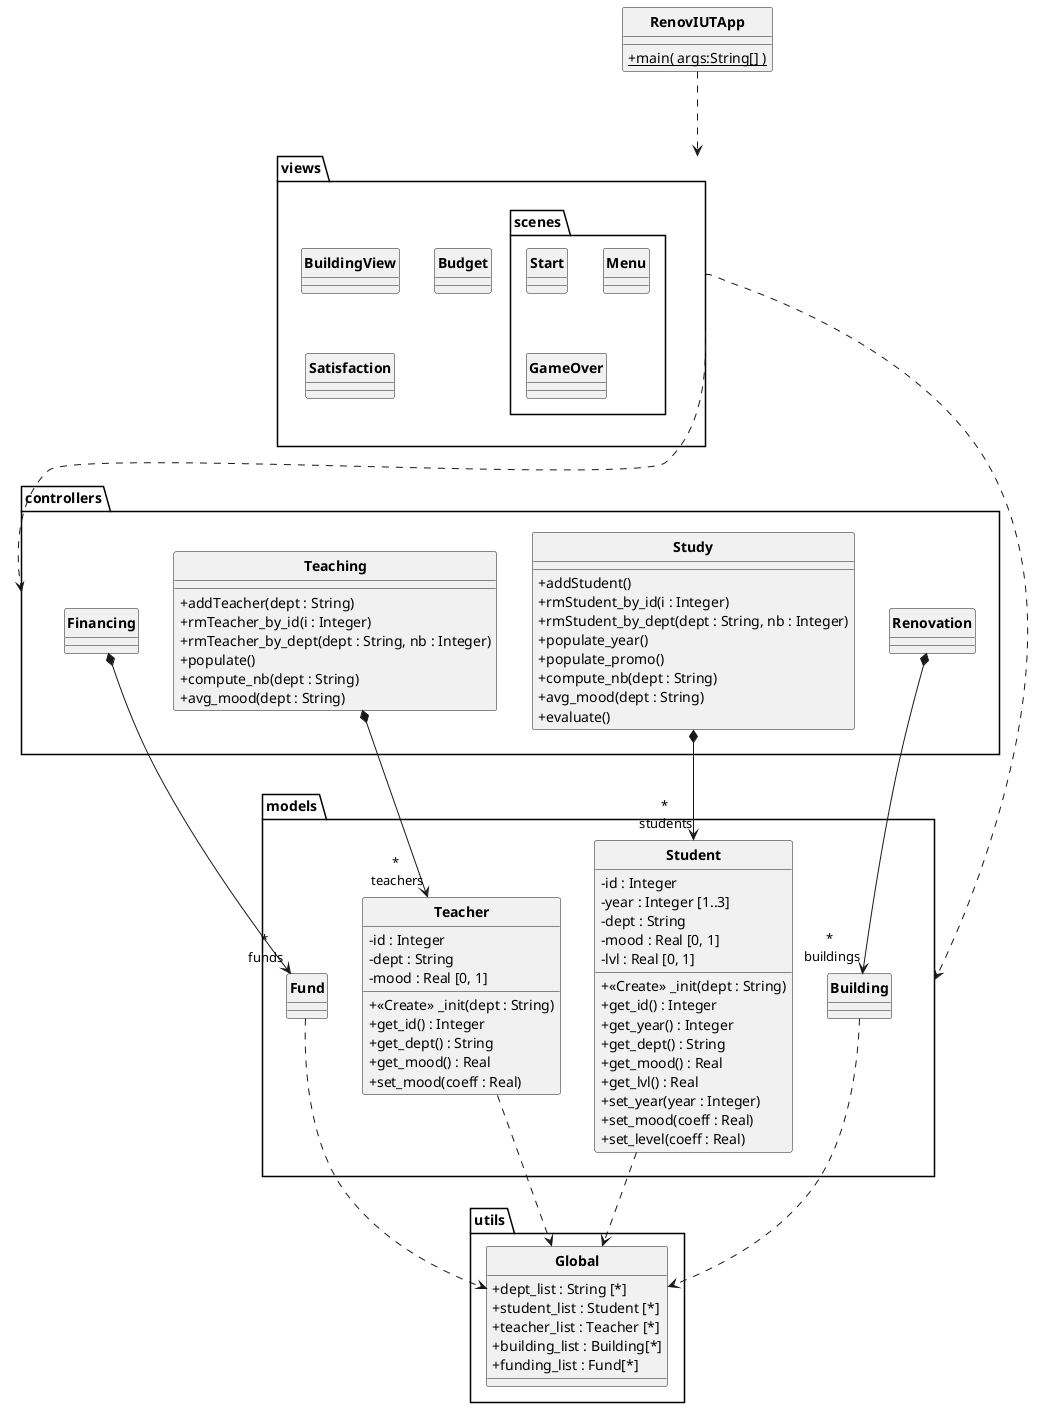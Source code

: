 @startuml
skinparam style strictuml
skinparam classAttributeIconSize 0
skinparam classFontStyle Bold
hide enum methods

class RenovIUTApp {
    + {static} main( args:String[] )
}

package models {
    class Building {

    }

    class Student {
        - id : Integer
        - year : Integer [1..3]
        - dept : String
        - mood : Real [0, 1]
        - lvl : Real [0, 1]
        + «Create» _init(dept : String)
        + get_id() : Integer
        + get_year() : Integer
        + get_dept() : String
        + get_mood() : Real
        + get_lvl() : Real
        + set_year(year : Integer)
        + set_mood(coeff : Real)
        + set_level(coeff : Real)
    }

    class Teacher {
        - id : Integer
        - dept : String
        - mood : Real [0, 1]
        + «Create» _init(dept : String)
        + get_id() : Integer
        + get_dept() : String
        + get_mood() : Real
        + set_mood(coeff : Real)
    }

    class Fund {

    }
}

package controllers {
    class Study {
        + addStudent()
        + rmStudent_by_id(i : Integer)
        + rmStudent_by_dept(dept : String, nb : Integer)
        + populate_year()
        + populate_promo()
        + compute_nb(dept : String)
        + avg_mood(dept : String)
        + evaluate()
    }

    class Teaching {
        + addTeacher(dept : String)
        + rmTeacher_by_id(i : Integer)
        + rmTeacher_by_dept(dept : String, nb : Integer)
        + populate()
        + compute_nb(dept : String)
        + avg_mood(dept : String)
    }

    class Renovation {

    }

    class Financing {

    }
    ' à compléter...

}

package views {
    class BuildingView {

    }

    class Budget {

    }

    class Satisfaction {

    }

    package scenes {
        class Start {

        }

        class Menu {

        }

        class GameOver {

        }
            ' à compléter...
    }
    'à compléter...
}

package utils {
    class Global {
        + dept_list : String [*]
        + student_list : Student [*]
        + teacher_list : Teacher [*]
        + building_list : Building[*]
        + funding_list : Fund[*]
    }
}

RenovIUTApp ...> views
'controllers ..> models
views ....> models
views .> controllers

Study *--> "*\n students" Student
Teaching *--> "*\n teachers" Teacher
Renovation *--> "*\n buildings" Building
Financing *--> "*\n funds" Fund
Student ..> Global
Teacher ..> Global
Fund ..> Global
Building ..> Global

@enduml
